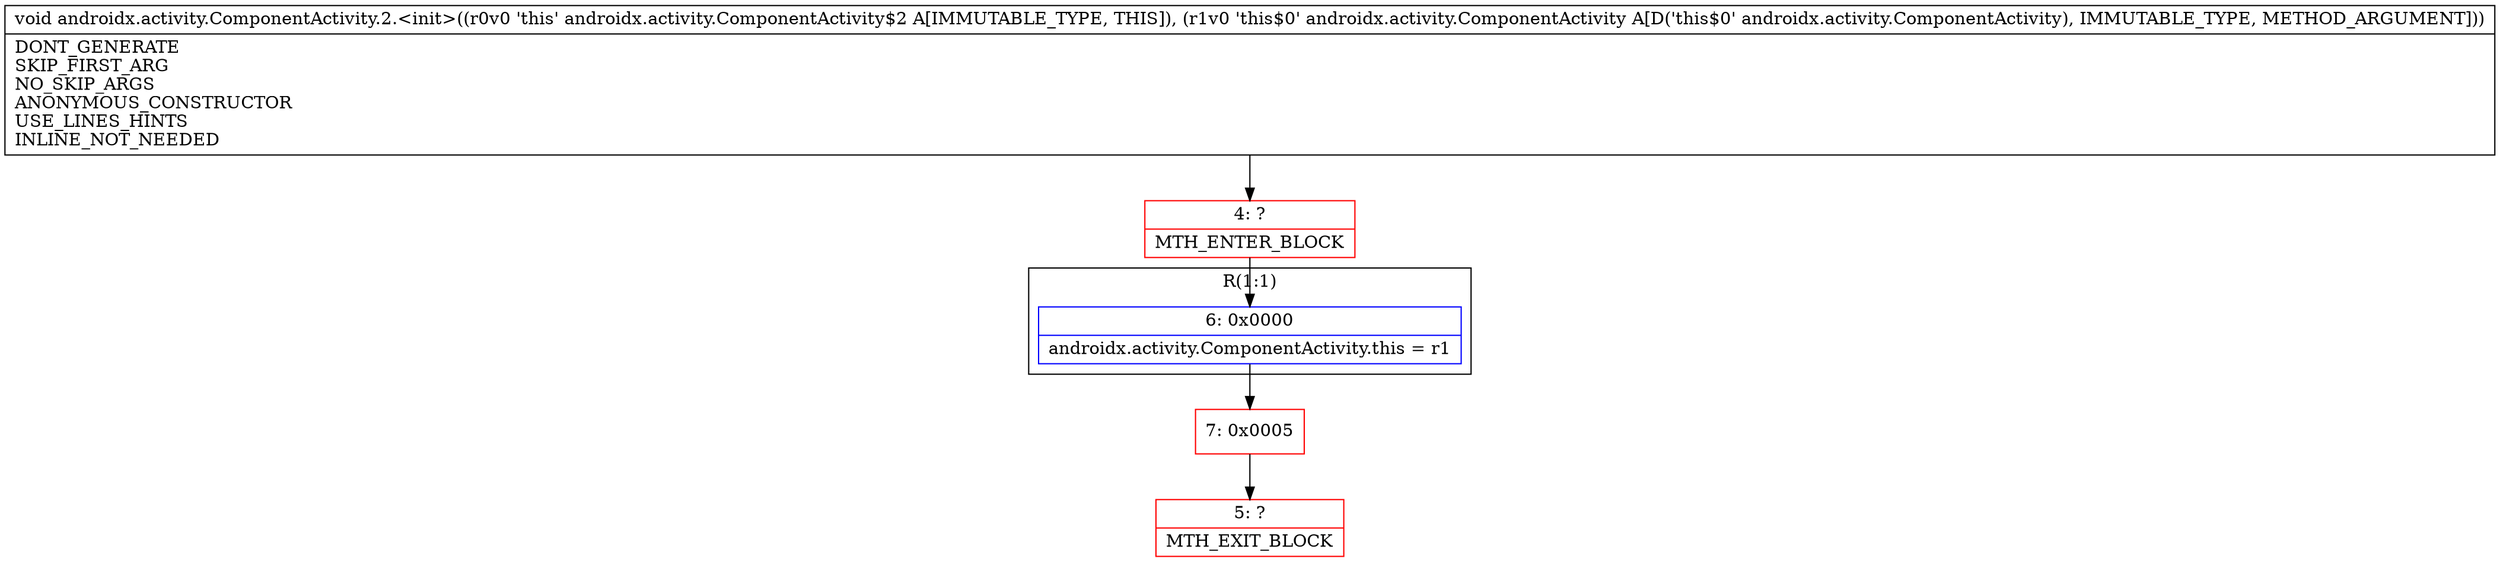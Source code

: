 digraph "CFG forandroidx.activity.ComponentActivity.2.\<init\>(Landroidx\/activity\/ComponentActivity;)V" {
subgraph cluster_Region_1780557527 {
label = "R(1:1)";
node [shape=record,color=blue];
Node_6 [shape=record,label="{6\:\ 0x0000|androidx.activity.ComponentActivity.this = r1\l}"];
}
Node_4 [shape=record,color=red,label="{4\:\ ?|MTH_ENTER_BLOCK\l}"];
Node_7 [shape=record,color=red,label="{7\:\ 0x0005}"];
Node_5 [shape=record,color=red,label="{5\:\ ?|MTH_EXIT_BLOCK\l}"];
MethodNode[shape=record,label="{void androidx.activity.ComponentActivity.2.\<init\>((r0v0 'this' androidx.activity.ComponentActivity$2 A[IMMUTABLE_TYPE, THIS]), (r1v0 'this$0' androidx.activity.ComponentActivity A[D('this$0' androidx.activity.ComponentActivity), IMMUTABLE_TYPE, METHOD_ARGUMENT]))  | DONT_GENERATE\lSKIP_FIRST_ARG\lNO_SKIP_ARGS\lANONYMOUS_CONSTRUCTOR\lUSE_LINES_HINTS\lINLINE_NOT_NEEDED\l}"];
MethodNode -> Node_4;Node_6 -> Node_7;
Node_4 -> Node_6;
Node_7 -> Node_5;
}

